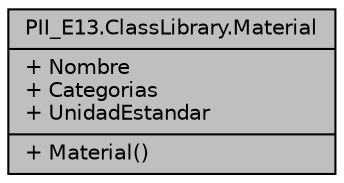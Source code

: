 digraph "PII_E13.ClassLibrary.Material"
{
 // INTERACTIVE_SVG=YES
 // LATEX_PDF_SIZE
  edge [fontname="Helvetica",fontsize="10",labelfontname="Helvetica",labelfontsize="10"];
  node [fontname="Helvetica",fontsize="10",shape=record];
  Node1 [label="{PII_E13.ClassLibrary.Material\n|+ Nombre\l+ Categorias\l+ UnidadEstandar\l|+ Material()\l}",height=0.2,width=0.4,color="black", fillcolor="grey75", style="filled", fontcolor="black",tooltip="Principios y patrones aplicados: Principio ISP: no hay objetos forzados a depender de otros objetos q..."];
}
